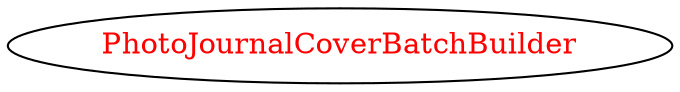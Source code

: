digraph dependencyGraph {
 concentrate=true;
 ranksep="2.0";
 rankdir="LR"; 
 splines="ortho";
"PhotoJournalCoverBatchBuilder" [fontcolor="red"];
}